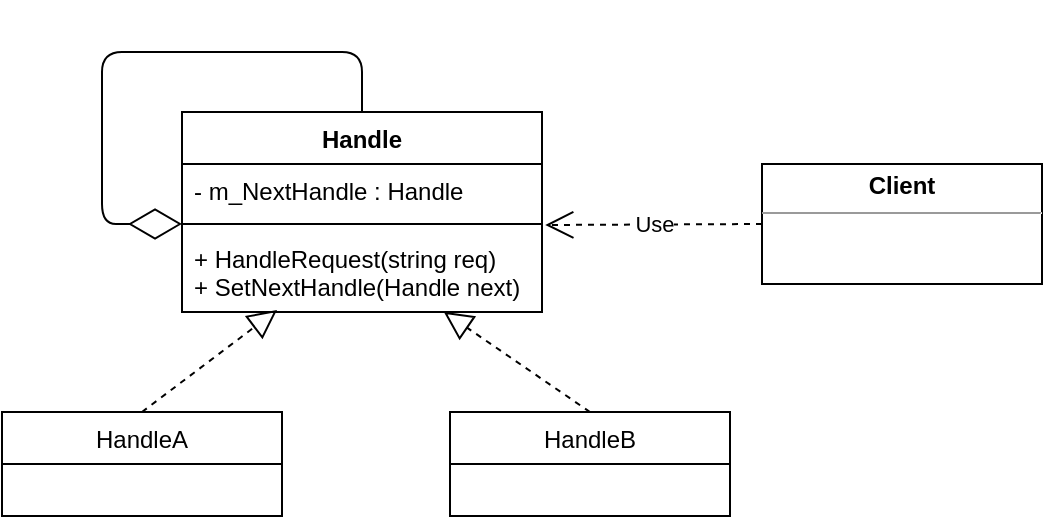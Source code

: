 <mxfile version="13.6.2" type="device"><diagram id="C5RBs43oDa-KdzZeNtuy" name="Page-1"><mxGraphModel dx="1185" dy="686" grid="1" gridSize="10" guides="1" tooltips="1" connect="1" arrows="1" fold="1" page="1" pageScale="1" pageWidth="827" pageHeight="1169" math="0" shadow="0"><root><mxCell id="WIyWlLk6GJQsqaUBKTNV-0"/><mxCell id="WIyWlLk6GJQsqaUBKTNV-1" parent="WIyWlLk6GJQsqaUBKTNV-0"/><mxCell id="CCWTey-53demgFvpMfp4-0" value="Handle" style="swimlane;fontStyle=1;align=center;verticalAlign=top;childLayout=stackLayout;horizontal=1;startSize=26;horizontalStack=0;resizeParent=1;resizeParentMax=0;resizeLast=0;collapsible=1;marginBottom=0;" vertex="1" parent="WIyWlLk6GJQsqaUBKTNV-1"><mxGeometry x="140" y="240" width="180" height="100" as="geometry"/></mxCell><mxCell id="CCWTey-53demgFvpMfp4-1" value="- m_NextHandle : Handle" style="text;strokeColor=none;fillColor=none;align=left;verticalAlign=top;spacingLeft=4;spacingRight=4;overflow=hidden;rotatable=0;points=[[0,0.5],[1,0.5]];portConstraint=eastwest;" vertex="1" parent="CCWTey-53demgFvpMfp4-0"><mxGeometry y="26" width="180" height="26" as="geometry"/></mxCell><mxCell id="CCWTey-53demgFvpMfp4-2" value="" style="line;strokeWidth=1;fillColor=none;align=left;verticalAlign=middle;spacingTop=-1;spacingLeft=3;spacingRight=3;rotatable=0;labelPosition=right;points=[];portConstraint=eastwest;" vertex="1" parent="CCWTey-53demgFvpMfp4-0"><mxGeometry y="52" width="180" height="8" as="geometry"/></mxCell><mxCell id="CCWTey-53demgFvpMfp4-3" value="+ HandleRequest(string req)&#10;+ SetNextHandle(Handle next)" style="text;strokeColor=none;fillColor=none;align=left;verticalAlign=top;spacingLeft=4;spacingRight=4;overflow=hidden;rotatable=0;points=[[0,0.5],[1,0.5]];portConstraint=eastwest;" vertex="1" parent="CCWTey-53demgFvpMfp4-0"><mxGeometry y="60" width="180" height="40" as="geometry"/></mxCell><mxCell id="CCWTey-53demgFvpMfp4-4" value="" style="endArrow=diamondThin;endFill=0;endSize=24;html=1;exitX=0.5;exitY=0;exitDx=0;exitDy=0;entryX=0;entryY=0.5;entryDx=0;entryDy=0;entryPerimeter=0;" edge="1" parent="CCWTey-53demgFvpMfp4-0" source="CCWTey-53demgFvpMfp4-0" target="CCWTey-53demgFvpMfp4-2"><mxGeometry width="160" relative="1" as="geometry"><mxPoint x="90" y="-100" as="sourcePoint"/><mxPoint x="-60" y="-40" as="targetPoint"/><Array as="points"><mxPoint x="90" y="-30"/><mxPoint x="-40" y="-30"/><mxPoint x="-40" y="56"/></Array></mxGeometry></mxCell><mxCell id="CCWTey-53demgFvpMfp4-10" value="" style="endArrow=block;dashed=1;endFill=0;endSize=12;html=1;entryX=0.264;entryY=0.975;entryDx=0;entryDy=0;entryPerimeter=0;exitX=0.5;exitY=0;exitDx=0;exitDy=0;" edge="1" parent="WIyWlLk6GJQsqaUBKTNV-1" source="CCWTey-53demgFvpMfp4-5" target="CCWTey-53demgFvpMfp4-3"><mxGeometry width="160" relative="1" as="geometry"><mxPoint x="130" y="550" as="sourcePoint"/><mxPoint x="290" y="550" as="targetPoint"/></mxGeometry></mxCell><mxCell id="CCWTey-53demgFvpMfp4-5" value="HandleA" style="swimlane;fontStyle=0;childLayout=stackLayout;horizontal=1;startSize=26;fillColor=none;horizontalStack=0;resizeParent=1;resizeParentMax=0;resizeLast=0;collapsible=1;marginBottom=0;" vertex="1" parent="WIyWlLk6GJQsqaUBKTNV-1"><mxGeometry x="50" y="390" width="140" height="52" as="geometry"/></mxCell><mxCell id="CCWTey-53demgFvpMfp4-9" value="HandleB" style="swimlane;fontStyle=0;childLayout=stackLayout;horizontal=1;startSize=26;fillColor=none;horizontalStack=0;resizeParent=1;resizeParentMax=0;resizeLast=0;collapsible=1;marginBottom=0;" vertex="1" parent="WIyWlLk6GJQsqaUBKTNV-1"><mxGeometry x="274" y="390" width="140" height="52" as="geometry"/></mxCell><mxCell id="CCWTey-53demgFvpMfp4-11" value="" style="endArrow=block;dashed=1;endFill=0;endSize=12;html=1;entryX=0.727;entryY=0.996;entryDx=0;entryDy=0;entryPerimeter=0;exitX=0.5;exitY=0;exitDx=0;exitDy=0;" edge="1" parent="WIyWlLk6GJQsqaUBKTNV-1" source="CCWTey-53demgFvpMfp4-9" target="CCWTey-53demgFvpMfp4-3"><mxGeometry width="160" relative="1" as="geometry"><mxPoint x="160" y="570" as="sourcePoint"/><mxPoint x="320" y="570" as="targetPoint"/></mxGeometry></mxCell><mxCell id="CCWTey-53demgFvpMfp4-12" value="&lt;p style=&quot;margin: 0px ; margin-top: 4px ; text-align: center&quot;&gt;&lt;b&gt;Client&lt;/b&gt;&lt;/p&gt;&lt;hr size=&quot;1&quot;&gt;&lt;div style=&quot;height: 2px&quot;&gt;&lt;/div&gt;" style="verticalAlign=top;align=left;overflow=fill;fontSize=12;fontFamily=Helvetica;html=1;" vertex="1" parent="WIyWlLk6GJQsqaUBKTNV-1"><mxGeometry x="430" y="266" width="140" height="60" as="geometry"/></mxCell><mxCell id="CCWTey-53demgFvpMfp4-13" value="Use" style="endArrow=open;endSize=12;dashed=1;html=1;entryX=1.009;entryY=1.173;entryDx=0;entryDy=0;entryPerimeter=0;exitX=0;exitY=0.5;exitDx=0;exitDy=0;" edge="1" parent="WIyWlLk6GJQsqaUBKTNV-1" source="CCWTey-53demgFvpMfp4-12" target="CCWTey-53demgFvpMfp4-1"><mxGeometry width="160" relative="1" as="geometry"><mxPoint x="580" y="420" as="sourcePoint"/><mxPoint x="740" y="420" as="targetPoint"/></mxGeometry></mxCell></root></mxGraphModel></diagram></mxfile>